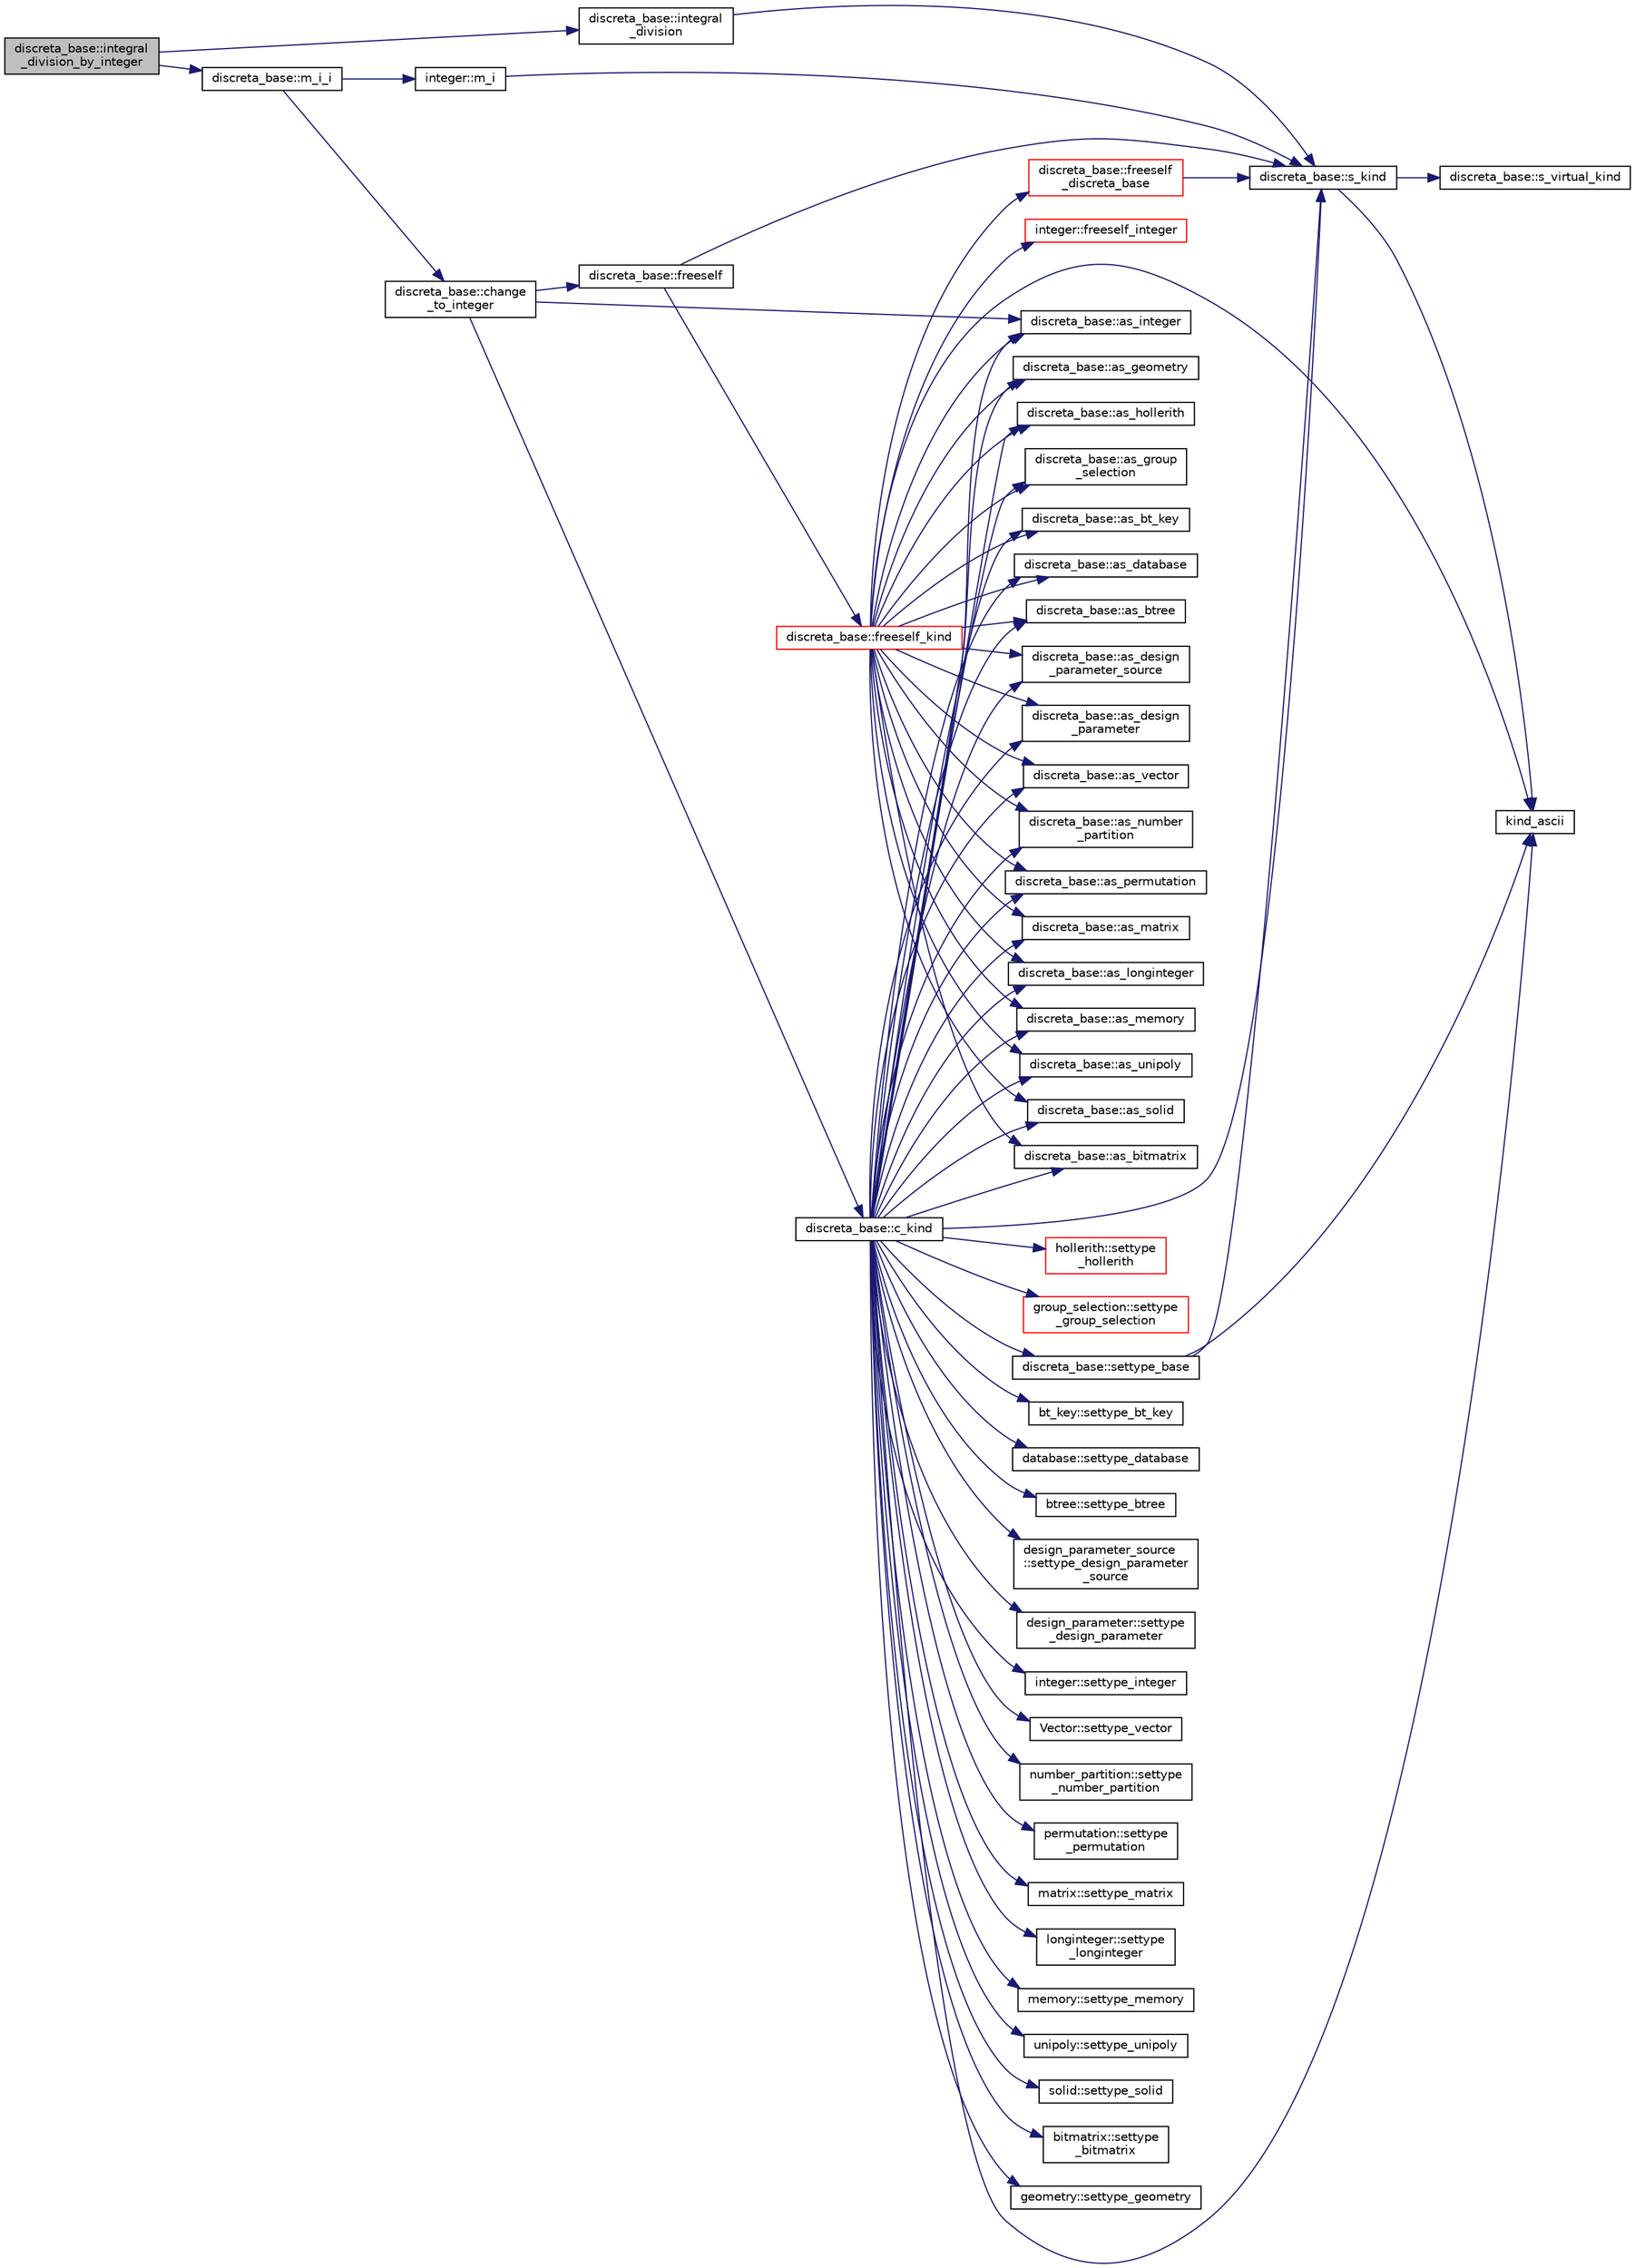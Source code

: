 digraph "discreta_base::integral_division_by_integer"
{
  edge [fontname="Helvetica",fontsize="10",labelfontname="Helvetica",labelfontsize="10"];
  node [fontname="Helvetica",fontsize="10",shape=record];
  rankdir="LR";
  Node13397 [label="discreta_base::integral\l_division_by_integer",height=0.2,width=0.4,color="black", fillcolor="grey75", style="filled", fontcolor="black"];
  Node13397 -> Node13398 [color="midnightblue",fontsize="10",style="solid",fontname="Helvetica"];
  Node13398 [label="discreta_base::m_i_i",height=0.2,width=0.4,color="black", fillcolor="white", style="filled",URL="$d7/d71/classdiscreta__base.html#aa231464a9d4bc233f66608021c9ad997"];
  Node13398 -> Node13399 [color="midnightblue",fontsize="10",style="solid",fontname="Helvetica"];
  Node13399 [label="discreta_base::change\l_to_integer",height=0.2,width=0.4,color="black", fillcolor="white", style="filled",URL="$d7/d71/classdiscreta__base.html#a58a5a5bd8f8e6f2dd7b4483b66dc7bb9"];
  Node13399 -> Node13400 [color="midnightblue",fontsize="10",style="solid",fontname="Helvetica"];
  Node13400 [label="discreta_base::freeself",height=0.2,width=0.4,color="black", fillcolor="white", style="filled",URL="$d7/d71/classdiscreta__base.html#a9a3c9501a562293b5667c11b9174d6e5"];
  Node13400 -> Node13401 [color="midnightblue",fontsize="10",style="solid",fontname="Helvetica"];
  Node13401 [label="discreta_base::freeself_kind",height=0.2,width=0.4,color="red", fillcolor="white", style="filled",URL="$d7/d71/classdiscreta__base.html#a63a23ada2165b3838fab719ed458cec8"];
  Node13401 -> Node13402 [color="midnightblue",fontsize="10",style="solid",fontname="Helvetica"];
  Node13402 [label="discreta_base::freeself\l_discreta_base",height=0.2,width=0.4,color="red", fillcolor="white", style="filled",URL="$d7/d71/classdiscreta__base.html#a8b1ec2cee4566034441e066dc2c027db"];
  Node13402 -> Node13403 [color="midnightblue",fontsize="10",style="solid",fontname="Helvetica"];
  Node13403 [label="discreta_base::s_kind",height=0.2,width=0.4,color="black", fillcolor="white", style="filled",URL="$d7/d71/classdiscreta__base.html#a8a830025c74adbbc3362418a7c2ba157"];
  Node13403 -> Node13404 [color="midnightblue",fontsize="10",style="solid",fontname="Helvetica"];
  Node13404 [label="discreta_base::s_virtual_kind",height=0.2,width=0.4,color="black", fillcolor="white", style="filled",URL="$d7/d71/classdiscreta__base.html#a52778a6d6943a468be083d0785d418fb"];
  Node13403 -> Node13405 [color="midnightblue",fontsize="10",style="solid",fontname="Helvetica"];
  Node13405 [label="kind_ascii",height=0.2,width=0.4,color="black", fillcolor="white", style="filled",URL="$d9/d60/discreta_8h.html#ad0ce825a9f29bc6cec27e1b64cfe27bf"];
  Node13401 -> Node13409 [color="midnightblue",fontsize="10",style="solid",fontname="Helvetica"];
  Node13409 [label="discreta_base::as_integer",height=0.2,width=0.4,color="black", fillcolor="white", style="filled",URL="$d7/d71/classdiscreta__base.html#a00d7691eaf874fd283d942692fe8dd26"];
  Node13401 -> Node13410 [color="midnightblue",fontsize="10",style="solid",fontname="Helvetica"];
  Node13410 [label="integer::freeself_integer",height=0.2,width=0.4,color="red", fillcolor="white", style="filled",URL="$d0/de5/classinteger.html#a02eb557612c9db1820dd75a77151edc0"];
  Node13401 -> Node13411 [color="midnightblue",fontsize="10",style="solid",fontname="Helvetica"];
  Node13411 [label="discreta_base::as_vector",height=0.2,width=0.4,color="black", fillcolor="white", style="filled",URL="$d7/d71/classdiscreta__base.html#a7bdd6cae39c380b128ee9e17e42cf020"];
  Node13401 -> Node13414 [color="midnightblue",fontsize="10",style="solid",fontname="Helvetica"];
  Node13414 [label="discreta_base::as_number\l_partition",height=0.2,width=0.4,color="black", fillcolor="white", style="filled",URL="$d7/d71/classdiscreta__base.html#a307aa09de0e925d46697707968ffab00"];
  Node13401 -> Node13416 [color="midnightblue",fontsize="10",style="solid",fontname="Helvetica"];
  Node13416 [label="discreta_base::as_permutation",height=0.2,width=0.4,color="black", fillcolor="white", style="filled",URL="$d7/d71/classdiscreta__base.html#aa4e72f36a82984239b12ae831e131098"];
  Node13401 -> Node13418 [color="midnightblue",fontsize="10",style="solid",fontname="Helvetica"];
  Node13418 [label="discreta_base::as_matrix",height=0.2,width=0.4,color="black", fillcolor="white", style="filled",URL="$d7/d71/classdiscreta__base.html#ae4d7f56d917a4707b838fbffde6467ff"];
  Node13401 -> Node13421 [color="midnightblue",fontsize="10",style="solid",fontname="Helvetica"];
  Node13421 [label="discreta_base::as_longinteger",height=0.2,width=0.4,color="black", fillcolor="white", style="filled",URL="$d7/d71/classdiscreta__base.html#a20a094639eb711b10c8694c51937f7cd"];
  Node13401 -> Node13424 [color="midnightblue",fontsize="10",style="solid",fontname="Helvetica"];
  Node13424 [label="discreta_base::as_memory",height=0.2,width=0.4,color="black", fillcolor="white", style="filled",URL="$d7/d71/classdiscreta__base.html#ad94b2d7dce0cd4fa22db57f6e79c4bd2"];
  Node13401 -> Node13426 [color="midnightblue",fontsize="10",style="solid",fontname="Helvetica"];
  Node13426 [label="discreta_base::as_unipoly",height=0.2,width=0.4,color="black", fillcolor="white", style="filled",URL="$d7/d71/classdiscreta__base.html#ad50d8027f039fe5c2478cddb243adc9d"];
  Node13401 -> Node13428 [color="midnightblue",fontsize="10",style="solid",fontname="Helvetica"];
  Node13428 [label="discreta_base::as_solid",height=0.2,width=0.4,color="black", fillcolor="white", style="filled",URL="$d7/d71/classdiscreta__base.html#a1fc5f2b85ec97ab0a69dd64903c970a5"];
  Node13401 -> Node13430 [color="midnightblue",fontsize="10",style="solid",fontname="Helvetica"];
  Node13430 [label="discreta_base::as_bitmatrix",height=0.2,width=0.4,color="black", fillcolor="white", style="filled",URL="$d7/d71/classdiscreta__base.html#a071ad54ea8ef6c9d1d15f532e5a76df6"];
  Node13401 -> Node13432 [color="midnightblue",fontsize="10",style="solid",fontname="Helvetica"];
  Node13432 [label="discreta_base::as_geometry",height=0.2,width=0.4,color="black", fillcolor="white", style="filled",URL="$d7/d71/classdiscreta__base.html#a38fc7b4cdd830703e9d87354b79bc5c8"];
  Node13401 -> Node13434 [color="midnightblue",fontsize="10",style="solid",fontname="Helvetica"];
  Node13434 [label="discreta_base::as_hollerith",height=0.2,width=0.4,color="black", fillcolor="white", style="filled",URL="$d7/d71/classdiscreta__base.html#a3e66f82711f314710107e2f29e589690"];
  Node13401 -> Node13436 [color="midnightblue",fontsize="10",style="solid",fontname="Helvetica"];
  Node13436 [label="discreta_base::as_group\l_selection",height=0.2,width=0.4,color="black", fillcolor="white", style="filled",URL="$d7/d71/classdiscreta__base.html#aae1bac4883c567718bef9fb610abbdc8"];
  Node13401 -> Node13438 [color="midnightblue",fontsize="10",style="solid",fontname="Helvetica"];
  Node13438 [label="discreta_base::as_bt_key",height=0.2,width=0.4,color="black", fillcolor="white", style="filled",URL="$d7/d71/classdiscreta__base.html#a2734c6e08dca17cf6588bd5064ec1b9f"];
  Node13401 -> Node13440 [color="midnightblue",fontsize="10",style="solid",fontname="Helvetica"];
  Node13440 [label="discreta_base::as_database",height=0.2,width=0.4,color="black", fillcolor="white", style="filled",URL="$d7/d71/classdiscreta__base.html#ab055d39d58210a2b03ba3d33703b09a9"];
  Node13401 -> Node13442 [color="midnightblue",fontsize="10",style="solid",fontname="Helvetica"];
  Node13442 [label="discreta_base::as_btree",height=0.2,width=0.4,color="black", fillcolor="white", style="filled",URL="$d7/d71/classdiscreta__base.html#a78e76674cef2ec113c17989c11288778"];
  Node13401 -> Node13444 [color="midnightblue",fontsize="10",style="solid",fontname="Helvetica"];
  Node13444 [label="discreta_base::as_design\l_parameter_source",height=0.2,width=0.4,color="black", fillcolor="white", style="filled",URL="$d7/d71/classdiscreta__base.html#a59cbf837c6582ded5bc586265d13d81a"];
  Node13401 -> Node13446 [color="midnightblue",fontsize="10",style="solid",fontname="Helvetica"];
  Node13446 [label="discreta_base::as_design\l_parameter",height=0.2,width=0.4,color="black", fillcolor="white", style="filled",URL="$d7/d71/classdiscreta__base.html#aab24ff38ea1c5471ab3de42e014d0f2a"];
  Node13401 -> Node13405 [color="midnightblue",fontsize="10",style="solid",fontname="Helvetica"];
  Node13400 -> Node13403 [color="midnightblue",fontsize="10",style="solid",fontname="Helvetica"];
  Node13399 -> Node13448 [color="midnightblue",fontsize="10",style="solid",fontname="Helvetica"];
  Node13448 [label="discreta_base::c_kind",height=0.2,width=0.4,color="black", fillcolor="white", style="filled",URL="$d7/d71/classdiscreta__base.html#adc2ff61589c2d083688e7a43f333cb62"];
  Node13448 -> Node13449 [color="midnightblue",fontsize="10",style="solid",fontname="Helvetica"];
  Node13449 [label="discreta_base::settype_base",height=0.2,width=0.4,color="black", fillcolor="white", style="filled",URL="$d7/d71/classdiscreta__base.html#a4f42899a89447d1c3993ea07c38f8ad4"];
  Node13449 -> Node13403 [color="midnightblue",fontsize="10",style="solid",fontname="Helvetica"];
  Node13449 -> Node13405 [color="midnightblue",fontsize="10",style="solid",fontname="Helvetica"];
  Node13448 -> Node13409 [color="midnightblue",fontsize="10",style="solid",fontname="Helvetica"];
  Node13448 -> Node13450 [color="midnightblue",fontsize="10",style="solid",fontname="Helvetica"];
  Node13450 [label="integer::settype_integer",height=0.2,width=0.4,color="black", fillcolor="white", style="filled",URL="$d0/de5/classinteger.html#a6265c65ef311229acd513d748faba796"];
  Node13448 -> Node13411 [color="midnightblue",fontsize="10",style="solid",fontname="Helvetica"];
  Node13448 -> Node13451 [color="midnightblue",fontsize="10",style="solid",fontname="Helvetica"];
  Node13451 [label="Vector::settype_vector",height=0.2,width=0.4,color="black", fillcolor="white", style="filled",URL="$d5/db2/class_vector.html#a34e0d00b18c051f23904a8429fa6c8b4"];
  Node13448 -> Node13414 [color="midnightblue",fontsize="10",style="solid",fontname="Helvetica"];
  Node13448 -> Node13452 [color="midnightblue",fontsize="10",style="solid",fontname="Helvetica"];
  Node13452 [label="number_partition::settype\l_number_partition",height=0.2,width=0.4,color="black", fillcolor="white", style="filled",URL="$df/d50/classnumber__partition.html#a3aaec1b557758f643ffc8555bbc358be"];
  Node13448 -> Node13416 [color="midnightblue",fontsize="10",style="solid",fontname="Helvetica"];
  Node13448 -> Node13453 [color="midnightblue",fontsize="10",style="solid",fontname="Helvetica"];
  Node13453 [label="permutation::settype\l_permutation",height=0.2,width=0.4,color="black", fillcolor="white", style="filled",URL="$d0/d08/classpermutation.html#af1eea29f86195cede9562e444664c28c"];
  Node13448 -> Node13418 [color="midnightblue",fontsize="10",style="solid",fontname="Helvetica"];
  Node13448 -> Node13454 [color="midnightblue",fontsize="10",style="solid",fontname="Helvetica"];
  Node13454 [label="matrix::settype_matrix",height=0.2,width=0.4,color="black", fillcolor="white", style="filled",URL="$d1/d8d/classmatrix.html#a1780283a64a789e4084d792683d276bb"];
  Node13448 -> Node13421 [color="midnightblue",fontsize="10",style="solid",fontname="Helvetica"];
  Node13448 -> Node13455 [color="midnightblue",fontsize="10",style="solid",fontname="Helvetica"];
  Node13455 [label="longinteger::settype\l_longinteger",height=0.2,width=0.4,color="black", fillcolor="white", style="filled",URL="$d3/d71/classlonginteger.html#ae5f811ece8df31b9ff114368a18e1dc5"];
  Node13448 -> Node13424 [color="midnightblue",fontsize="10",style="solid",fontname="Helvetica"];
  Node13448 -> Node13456 [color="midnightblue",fontsize="10",style="solid",fontname="Helvetica"];
  Node13456 [label="memory::settype_memory",height=0.2,width=0.4,color="black", fillcolor="white", style="filled",URL="$d8/d99/classmemory.html#a33aae277f9b8fe36b02e9d5da895451b"];
  Node13448 -> Node13426 [color="midnightblue",fontsize="10",style="solid",fontname="Helvetica"];
  Node13448 -> Node13457 [color="midnightblue",fontsize="10",style="solid",fontname="Helvetica"];
  Node13457 [label="unipoly::settype_unipoly",height=0.2,width=0.4,color="black", fillcolor="white", style="filled",URL="$d1/d89/classunipoly.html#a8db854fcc85c5e1150b1f1b1c005c95b"];
  Node13448 -> Node13428 [color="midnightblue",fontsize="10",style="solid",fontname="Helvetica"];
  Node13448 -> Node13458 [color="midnightblue",fontsize="10",style="solid",fontname="Helvetica"];
  Node13458 [label="solid::settype_solid",height=0.2,width=0.4,color="black", fillcolor="white", style="filled",URL="$d8/def/classsolid.html#a775bd4821f75a8aee4ea3d4335ff90e0"];
  Node13448 -> Node13430 [color="midnightblue",fontsize="10",style="solid",fontname="Helvetica"];
  Node13448 -> Node13459 [color="midnightblue",fontsize="10",style="solid",fontname="Helvetica"];
  Node13459 [label="bitmatrix::settype\l_bitmatrix",height=0.2,width=0.4,color="black", fillcolor="white", style="filled",URL="$de/dc8/classbitmatrix.html#acb571d947f9526665ebbdc0ce3e2a973"];
  Node13448 -> Node13432 [color="midnightblue",fontsize="10",style="solid",fontname="Helvetica"];
  Node13448 -> Node13460 [color="midnightblue",fontsize="10",style="solid",fontname="Helvetica"];
  Node13460 [label="geometry::settype_geometry",height=0.2,width=0.4,color="black", fillcolor="white", style="filled",URL="$da/d44/classgeometry.html#ab4a336baba6a3f56f5ffa053a5be5ba7"];
  Node13448 -> Node13434 [color="midnightblue",fontsize="10",style="solid",fontname="Helvetica"];
  Node13448 -> Node13461 [color="midnightblue",fontsize="10",style="solid",fontname="Helvetica"];
  Node13461 [label="hollerith::settype\l_hollerith",height=0.2,width=0.4,color="red", fillcolor="white", style="filled",URL="$d8/d99/classhollerith.html#a23bbd4acfc88a0e90f1245f243f51f76"];
  Node13448 -> Node13436 [color="midnightblue",fontsize="10",style="solid",fontname="Helvetica"];
  Node13448 -> Node13463 [color="midnightblue",fontsize="10",style="solid",fontname="Helvetica"];
  Node13463 [label="group_selection::settype\l_group_selection",height=0.2,width=0.4,color="red", fillcolor="white", style="filled",URL="$d6/db0/classgroup__selection.html#a015ed73b7b8d784bedd4d11ac1fc0ec1"];
  Node13448 -> Node13438 [color="midnightblue",fontsize="10",style="solid",fontname="Helvetica"];
  Node13448 -> Node13466 [color="midnightblue",fontsize="10",style="solid",fontname="Helvetica"];
  Node13466 [label="bt_key::settype_bt_key",height=0.2,width=0.4,color="black", fillcolor="white", style="filled",URL="$d1/de5/classbt__key.html#a352bb10beb7c789d8d29373035824800"];
  Node13448 -> Node13440 [color="midnightblue",fontsize="10",style="solid",fontname="Helvetica"];
  Node13448 -> Node13467 [color="midnightblue",fontsize="10",style="solid",fontname="Helvetica"];
  Node13467 [label="database::settype_database",height=0.2,width=0.4,color="black", fillcolor="white", style="filled",URL="$db/d72/classdatabase.html#a014639aa001462e480eb1f3984839b72"];
  Node13448 -> Node13442 [color="midnightblue",fontsize="10",style="solid",fontname="Helvetica"];
  Node13448 -> Node13468 [color="midnightblue",fontsize="10",style="solid",fontname="Helvetica"];
  Node13468 [label="btree::settype_btree",height=0.2,width=0.4,color="black", fillcolor="white", style="filled",URL="$dd/db0/classbtree.html#a5a1b9773c848908a6050cc733d2d9780"];
  Node13448 -> Node13444 [color="midnightblue",fontsize="10",style="solid",fontname="Helvetica"];
  Node13448 -> Node13469 [color="midnightblue",fontsize="10",style="solid",fontname="Helvetica"];
  Node13469 [label="design_parameter_source\l::settype_design_parameter\l_source",height=0.2,width=0.4,color="black", fillcolor="white", style="filled",URL="$df/d4b/classdesign__parameter__source.html#a3af3b851df87bd1661fb9c9ce18822c8"];
  Node13448 -> Node13446 [color="midnightblue",fontsize="10",style="solid",fontname="Helvetica"];
  Node13448 -> Node13470 [color="midnightblue",fontsize="10",style="solid",fontname="Helvetica"];
  Node13470 [label="design_parameter::settype\l_design_parameter",height=0.2,width=0.4,color="black", fillcolor="white", style="filled",URL="$da/d94/classdesign__parameter.html#a8b19d277f2b7d09c2531a527dfc0359e"];
  Node13448 -> Node13405 [color="midnightblue",fontsize="10",style="solid",fontname="Helvetica"];
  Node13448 -> Node13403 [color="midnightblue",fontsize="10",style="solid",fontname="Helvetica"];
  Node13399 -> Node13409 [color="midnightblue",fontsize="10",style="solid",fontname="Helvetica"];
  Node13398 -> Node13471 [color="midnightblue",fontsize="10",style="solid",fontname="Helvetica"];
  Node13471 [label="integer::m_i",height=0.2,width=0.4,color="black", fillcolor="white", style="filled",URL="$d0/de5/classinteger.html#a869091f0a0f35f5354c8c4a70250e8a9"];
  Node13471 -> Node13403 [color="midnightblue",fontsize="10",style="solid",fontname="Helvetica"];
  Node13397 -> Node13472 [color="midnightblue",fontsize="10",style="solid",fontname="Helvetica"];
  Node13472 [label="discreta_base::integral\l_division",height=0.2,width=0.4,color="black", fillcolor="white", style="filled",URL="$d7/d71/classdiscreta__base.html#a92b3001ac35af9185b316c0d8f89070e"];
  Node13472 -> Node13403 [color="midnightblue",fontsize="10",style="solid",fontname="Helvetica"];
}
